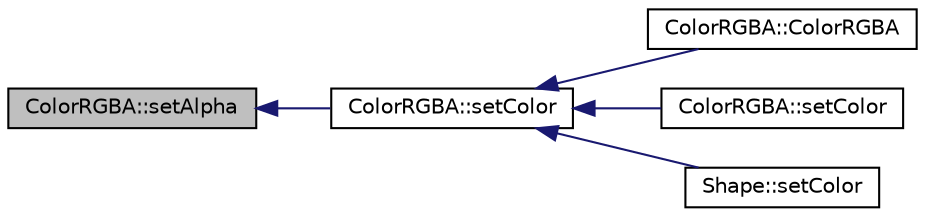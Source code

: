digraph "ColorRGBA::setAlpha"
{
  edge [fontname="Helvetica",fontsize="10",labelfontname="Helvetica",labelfontsize="10"];
  node [fontname="Helvetica",fontsize="10",shape=record];
  rankdir="LR";
  Node1 [label="ColorRGBA::setAlpha",height=0.2,width=0.4,color="black", fillcolor="grey75", style="filled", fontcolor="black"];
  Node1 -> Node2 [dir="back",color="midnightblue",fontsize="10",style="solid",fontname="Helvetica"];
  Node2 [label="ColorRGBA::setColor",height=0.2,width=0.4,color="black", fillcolor="white", style="filled",URL="$class_color_r_g_b_a.html#a76f2f4e38f975f9389390180ffd33c75"];
  Node2 -> Node3 [dir="back",color="midnightblue",fontsize="10",style="solid",fontname="Helvetica"];
  Node3 [label="ColorRGBA::ColorRGBA",height=0.2,width=0.4,color="black", fillcolor="white", style="filled",URL="$class_color_r_g_b_a.html#aeb006fd2a96986423ac6f35aa6d975f6"];
  Node2 -> Node4 [dir="back",color="midnightblue",fontsize="10",style="solid",fontname="Helvetica"];
  Node4 [label="ColorRGBA::setColor",height=0.2,width=0.4,color="black", fillcolor="white", style="filled",URL="$class_color_r_g_b_a.html#a23c142b9edfc3209ba5d8b107564ed63"];
  Node2 -> Node5 [dir="back",color="midnightblue",fontsize="10",style="solid",fontname="Helvetica"];
  Node5 [label="Shape::setColor",height=0.2,width=0.4,color="black", fillcolor="white", style="filled",URL="$class_shape.html#ad2dd6757c54649671a5b8bc2d278eaf6"];
}
